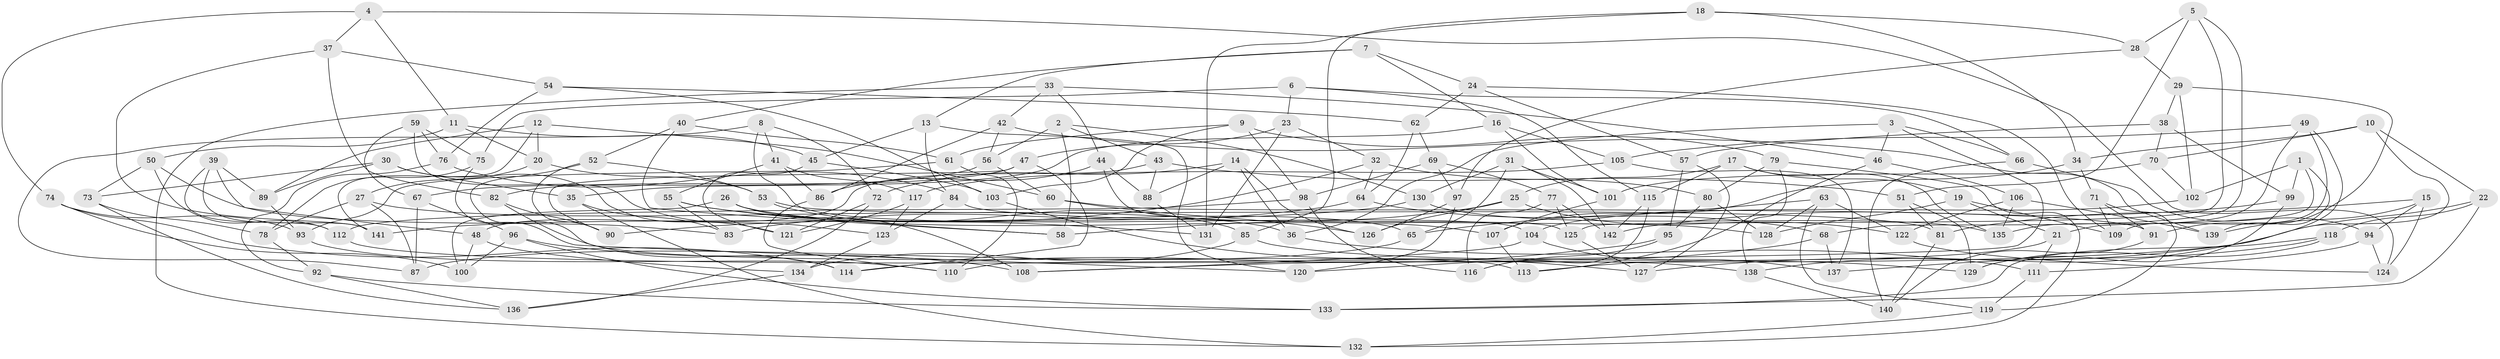 // coarse degree distribution, {5: 0.22535211267605634, 6: 0.49295774647887325, 4: 0.15492957746478872, 8: 0.04225352112676056, 3: 0.04225352112676056, 7: 0.014084507042253521, 9: 0.028169014084507043}
// Generated by graph-tools (version 1.1) at 2025/38/03/04/25 23:38:06]
// undirected, 142 vertices, 284 edges
graph export_dot {
  node [color=gray90,style=filled];
  1;
  2;
  3;
  4;
  5;
  6;
  7;
  8;
  9;
  10;
  11;
  12;
  13;
  14;
  15;
  16;
  17;
  18;
  19;
  20;
  21;
  22;
  23;
  24;
  25;
  26;
  27;
  28;
  29;
  30;
  31;
  32;
  33;
  34;
  35;
  36;
  37;
  38;
  39;
  40;
  41;
  42;
  43;
  44;
  45;
  46;
  47;
  48;
  49;
  50;
  51;
  52;
  53;
  54;
  55;
  56;
  57;
  58;
  59;
  60;
  61;
  62;
  63;
  64;
  65;
  66;
  67;
  68;
  69;
  70;
  71;
  72;
  73;
  74;
  75;
  76;
  77;
  78;
  79;
  80;
  81;
  82;
  83;
  84;
  85;
  86;
  87;
  88;
  89;
  90;
  91;
  92;
  93;
  94;
  95;
  96;
  97;
  98;
  99;
  100;
  101;
  102;
  103;
  104;
  105;
  106;
  107;
  108;
  109;
  110;
  111;
  112;
  113;
  114;
  115;
  116;
  117;
  118;
  119;
  120;
  121;
  122;
  123;
  124;
  125;
  126;
  127;
  128;
  129;
  130;
  131;
  132;
  133;
  134;
  135;
  136;
  137;
  138;
  139;
  140;
  141;
  142;
  1 -- 102;
  1 -- 139;
  1 -- 21;
  1 -- 99;
  2 -- 56;
  2 -- 58;
  2 -- 130;
  2 -- 43;
  3 -- 110;
  3 -- 66;
  3 -- 36;
  3 -- 46;
  4 -- 74;
  4 -- 124;
  4 -- 37;
  4 -- 11;
  5 -- 68;
  5 -- 125;
  5 -- 51;
  5 -- 28;
  6 -- 75;
  6 -- 66;
  6 -- 115;
  6 -- 23;
  7 -- 16;
  7 -- 40;
  7 -- 13;
  7 -- 24;
  8 -- 104;
  8 -- 87;
  8 -- 41;
  8 -- 72;
  9 -- 103;
  9 -- 61;
  9 -- 79;
  9 -- 98;
  10 -- 34;
  10 -- 70;
  10 -- 127;
  10 -- 22;
  11 -- 20;
  11 -- 45;
  11 -- 50;
  12 -- 20;
  12 -- 60;
  12 -- 89;
  12 -- 141;
  13 -- 120;
  13 -- 84;
  13 -- 45;
  14 -- 88;
  14 -- 36;
  14 -- 72;
  14 -- 126;
  15 -- 94;
  15 -- 81;
  15 -- 124;
  15 -- 139;
  16 -- 105;
  16 -- 101;
  16 -- 35;
  17 -- 135;
  17 -- 25;
  17 -- 115;
  17 -- 19;
  18 -- 34;
  18 -- 85;
  18 -- 131;
  18 -- 28;
  19 -- 109;
  19 -- 21;
  19 -- 128;
  20 -- 27;
  20 -- 53;
  21 -- 113;
  21 -- 111;
  22 -- 133;
  22 -- 118;
  22 -- 108;
  23 -- 47;
  23 -- 32;
  23 -- 131;
  24 -- 62;
  24 -- 57;
  24 -- 109;
  25 -- 122;
  25 -- 58;
  25 -- 126;
  26 -- 100;
  26 -- 107;
  26 -- 65;
  26 -- 108;
  27 -- 36;
  27 -- 78;
  27 -- 87;
  28 -- 29;
  28 -- 97;
  29 -- 102;
  29 -- 38;
  29 -- 91;
  30 -- 35;
  30 -- 121;
  30 -- 73;
  30 -- 89;
  31 -- 65;
  31 -- 142;
  31 -- 101;
  31 -- 130;
  32 -- 64;
  32 -- 80;
  32 -- 90;
  33 -- 132;
  33 -- 46;
  33 -- 44;
  33 -- 42;
  34 -- 71;
  34 -- 107;
  35 -- 132;
  35 -- 83;
  36 -- 111;
  37 -- 82;
  37 -- 54;
  37 -- 141;
  38 -- 57;
  38 -- 99;
  38 -- 70;
  39 -- 89;
  39 -- 112;
  39 -- 141;
  39 -- 48;
  40 -- 61;
  40 -- 58;
  40 -- 52;
  41 -- 117;
  41 -- 55;
  41 -- 86;
  42 -- 139;
  42 -- 56;
  42 -- 86;
  43 -- 88;
  43 -- 51;
  43 -- 48;
  44 -- 88;
  44 -- 125;
  44 -- 86;
  45 -- 121;
  45 -- 103;
  46 -- 113;
  46 -- 106;
  47 -- 114;
  47 -- 82;
  47 -- 90;
  48 -- 134;
  48 -- 100;
  49 -- 138;
  49 -- 105;
  49 -- 109;
  49 -- 135;
  50 -- 83;
  50 -- 73;
  50 -- 112;
  51 -- 81;
  51 -- 129;
  52 -- 90;
  52 -- 53;
  52 -- 113;
  53 -- 81;
  53 -- 85;
  54 -- 76;
  54 -- 103;
  54 -- 62;
  55 -- 131;
  55 -- 83;
  55 -- 58;
  56 -- 67;
  56 -- 60;
  57 -- 95;
  57 -- 127;
  59 -- 76;
  59 -- 67;
  59 -- 75;
  59 -- 123;
  60 -- 126;
  60 -- 91;
  61 -- 110;
  61 -- 93;
  62 -- 64;
  62 -- 69;
  63 -- 128;
  63 -- 119;
  63 -- 122;
  63 -- 65;
  64 -- 83;
  64 -- 68;
  65 -- 87;
  66 -- 140;
  66 -- 94;
  67 -- 96;
  67 -- 87;
  68 -- 137;
  68 -- 120;
  69 -- 98;
  69 -- 97;
  69 -- 77;
  70 -- 102;
  70 -- 101;
  71 -- 109;
  71 -- 91;
  71 -- 119;
  72 -- 136;
  72 -- 121;
  73 -- 136;
  73 -- 78;
  74 -- 100;
  74 -- 114;
  74 -- 93;
  75 -- 78;
  75 -- 120;
  76 -- 84;
  76 -- 92;
  77 -- 142;
  77 -- 125;
  77 -- 116;
  78 -- 92;
  79 -- 138;
  79 -- 80;
  79 -- 132;
  80 -- 95;
  80 -- 128;
  81 -- 140;
  82 -- 114;
  82 -- 90;
  84 -- 128;
  84 -- 123;
  85 -- 134;
  85 -- 129;
  86 -- 110;
  88 -- 131;
  89 -- 93;
  91 -- 140;
  92 -- 133;
  92 -- 136;
  93 -- 110;
  94 -- 111;
  94 -- 124;
  95 -- 116;
  95 -- 114;
  96 -- 108;
  96 -- 100;
  96 -- 133;
  97 -- 126;
  97 -- 120;
  98 -- 112;
  98 -- 116;
  99 -- 129;
  99 -- 142;
  101 -- 107;
  102 -- 104;
  103 -- 127;
  104 -- 137;
  104 -- 108;
  105 -- 117;
  105 -- 137;
  106 -- 135;
  106 -- 139;
  106 -- 122;
  107 -- 113;
  111 -- 119;
  112 -- 138;
  115 -- 116;
  115 -- 142;
  117 -- 121;
  117 -- 123;
  118 -- 133;
  118 -- 129;
  118 -- 137;
  119 -- 132;
  122 -- 124;
  123 -- 134;
  125 -- 127;
  130 -- 141;
  130 -- 135;
  134 -- 136;
  138 -- 140;
}
